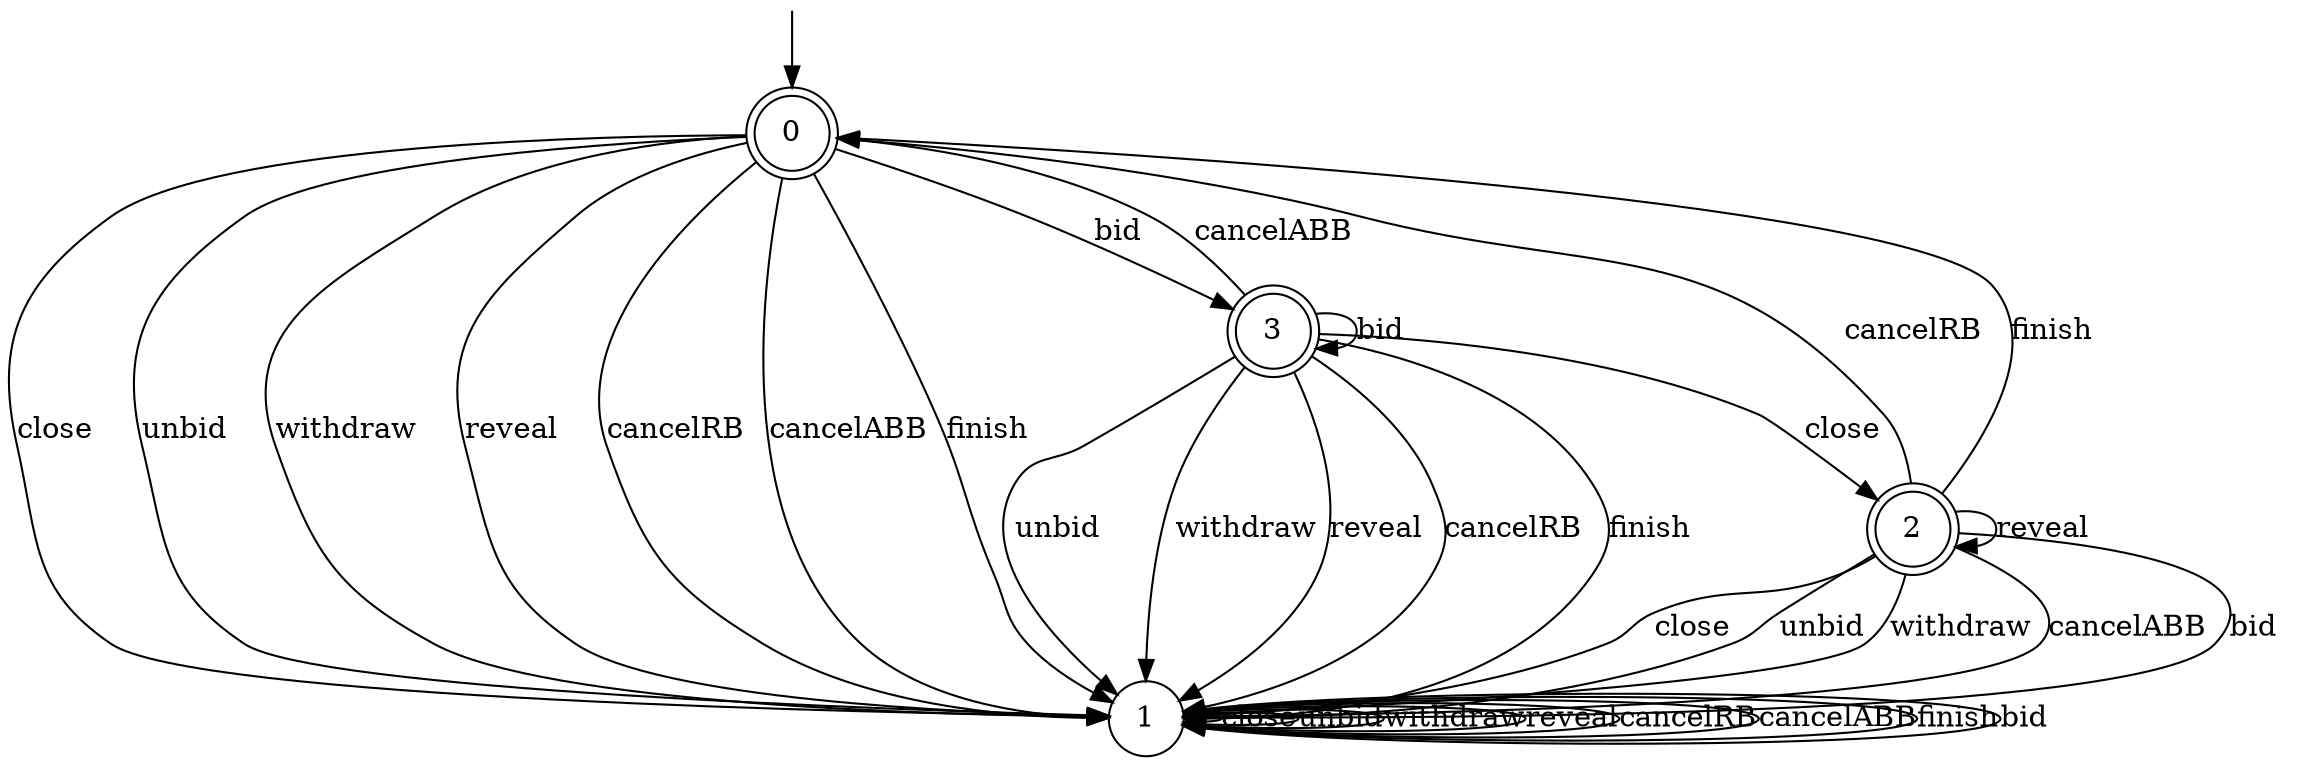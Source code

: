 digraph g {

	s0 [shape="doublecircle" label="0"];
	s1 [shape="circle" label="1"];
	s2 [shape="doublecircle" label="2"];
	s3 [shape="doublecircle" label="3"];
	s0 -> s1 [label="close"];
	s0 -> s1 [label="unbid"];
	s0 -> s1 [label="withdraw"];
	s0 -> s1 [label="reveal"];
	s0 -> s1 [label="cancelRB"];
	s0 -> s1 [label="cancelABB"];
	s0 -> s1 [label="finish"];
	s0 -> s3 [label="bid"];
	s1 -> s1 [label="close"];
	s1 -> s1 [label="unbid"];
	s1 -> s1 [label="withdraw"];
	s1 -> s1 [label="reveal"];
	s1 -> s1 [label="cancelRB"];
	s1 -> s1 [label="cancelABB"];
	s1 -> s1 [label="finish"];
	s1 -> s1 [label="bid"];
	s2 -> s1 [label="close"];
	s2 -> s1 [label="unbid"];
	s2 -> s1 [label="withdraw"];
	s2 -> s2 [label="reveal"];
	s2 -> s0 [label="cancelRB"];
	s2 -> s1 [label="cancelABB"];
	s2 -> s0 [label="finish"];
	s2 -> s1 [label="bid"];
	s3 -> s2 [label="close"];
	s3 -> s1 [label="unbid"];
	s3 -> s1 [label="withdraw"];
	s3 -> s1 [label="reveal"];
	s3 -> s1 [label="cancelRB"];
	s3 -> s0 [label="cancelABB"];
	s3 -> s1 [label="finish"];
	s3 -> s3 [label="bid"];

__start0 [label="" shape="none" width="0" height="0"];
__start0 -> s0;

}

